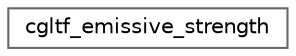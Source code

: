 digraph "Graphical Class Hierarchy"
{
 // LATEX_PDF_SIZE
  bgcolor="transparent";
  edge [fontname=Helvetica,fontsize=10,labelfontname=Helvetica,labelfontsize=10];
  node [fontname=Helvetica,fontsize=10,shape=box,height=0.2,width=0.4];
  rankdir="LR";
  Node0 [id="Node000000",label="cgltf_emissive_strength",height=0.2,width=0.4,color="grey40", fillcolor="white", style="filled",URL="$structcgltf__emissive__strength.html",tooltip=" "];
}
